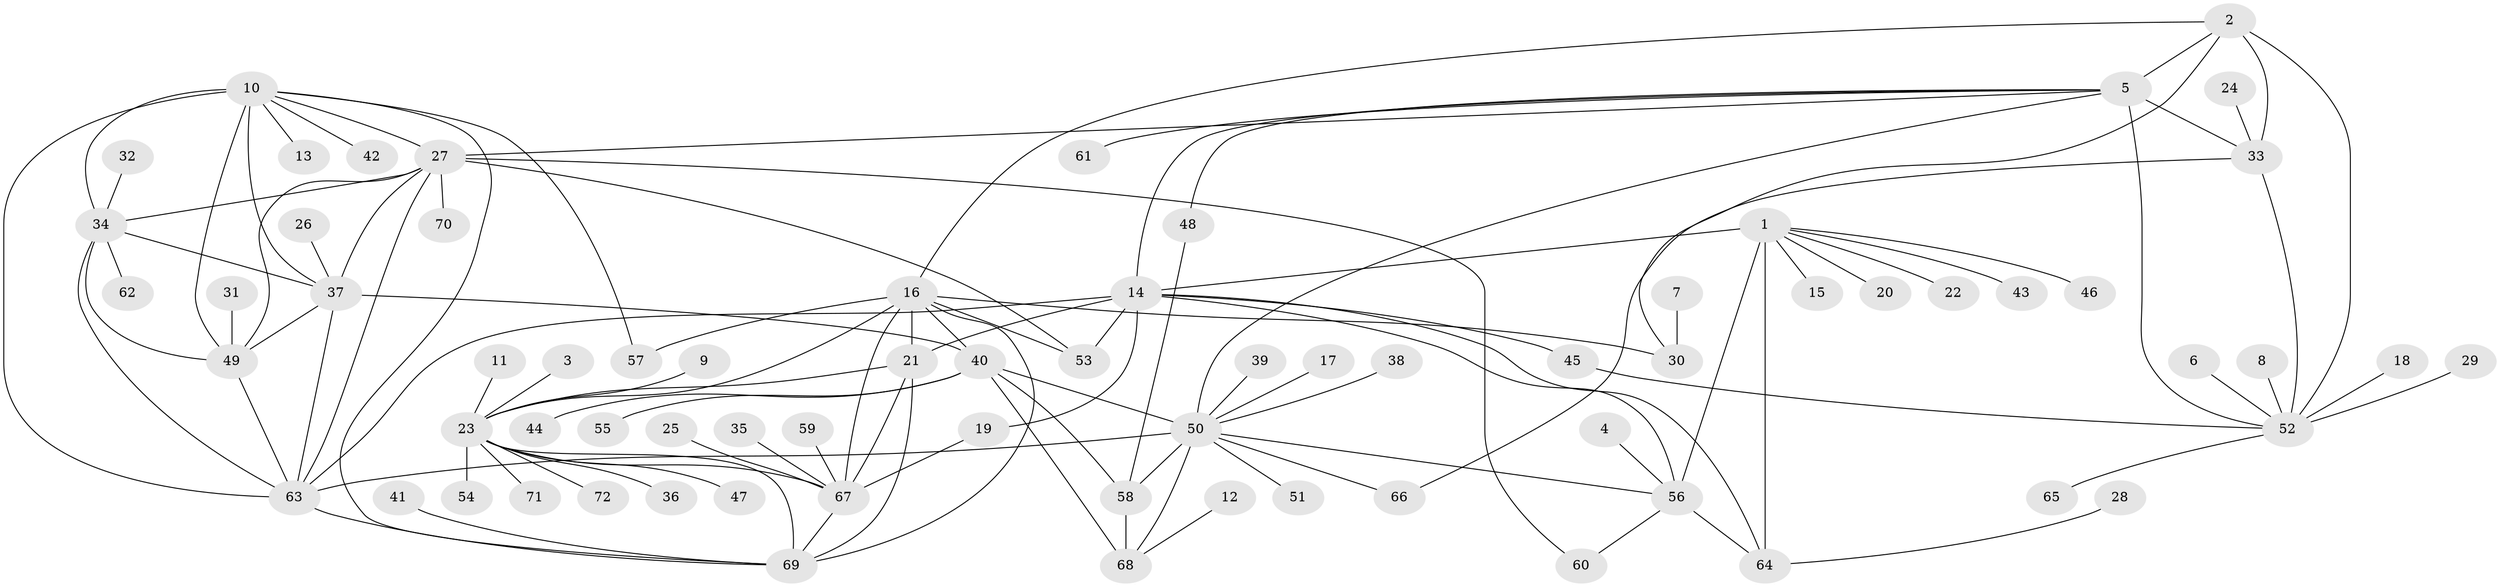 // original degree distribution, {8: 0.04195804195804196, 7: 0.027972027972027972, 12: 0.02097902097902098, 9: 0.055944055944055944, 10: 0.04895104895104895, 11: 0.027972027972027972, 14: 0.006993006993006993, 6: 0.013986013986013986, 2: 0.16083916083916083, 1: 0.5594405594405595, 5: 0.006993006993006993, 3: 0.02097902097902098, 4: 0.006993006993006993}
// Generated by graph-tools (version 1.1) at 2025/02/03/09/25 03:02:33]
// undirected, 72 vertices, 113 edges
graph export_dot {
graph [start="1"]
  node [color=gray90,style=filled];
  1;
  2;
  3;
  4;
  5;
  6;
  7;
  8;
  9;
  10;
  11;
  12;
  13;
  14;
  15;
  16;
  17;
  18;
  19;
  20;
  21;
  22;
  23;
  24;
  25;
  26;
  27;
  28;
  29;
  30;
  31;
  32;
  33;
  34;
  35;
  36;
  37;
  38;
  39;
  40;
  41;
  42;
  43;
  44;
  45;
  46;
  47;
  48;
  49;
  50;
  51;
  52;
  53;
  54;
  55;
  56;
  57;
  58;
  59;
  60;
  61;
  62;
  63;
  64;
  65;
  66;
  67;
  68;
  69;
  70;
  71;
  72;
  1 -- 14 [weight=4.0];
  1 -- 15 [weight=1.0];
  1 -- 20 [weight=1.0];
  1 -- 22 [weight=1.0];
  1 -- 43 [weight=1.0];
  1 -- 46 [weight=1.0];
  1 -- 56 [weight=4.0];
  1 -- 64 [weight=4.0];
  2 -- 5 [weight=2.0];
  2 -- 16 [weight=1.0];
  2 -- 30 [weight=1.0];
  2 -- 33 [weight=2.0];
  2 -- 52 [weight=2.0];
  3 -- 23 [weight=1.0];
  4 -- 56 [weight=1.0];
  5 -- 14 [weight=1.0];
  5 -- 27 [weight=1.0];
  5 -- 33 [weight=4.0];
  5 -- 48 [weight=1.0];
  5 -- 50 [weight=1.0];
  5 -- 52 [weight=4.0];
  5 -- 61 [weight=1.0];
  6 -- 52 [weight=1.0];
  7 -- 30 [weight=1.0];
  8 -- 52 [weight=1.0];
  9 -- 23 [weight=1.0];
  10 -- 13 [weight=1.0];
  10 -- 27 [weight=2.0];
  10 -- 34 [weight=2.0];
  10 -- 37 [weight=2.0];
  10 -- 42 [weight=1.0];
  10 -- 49 [weight=2.0];
  10 -- 57 [weight=1.0];
  10 -- 63 [weight=2.0];
  10 -- 69 [weight=1.0];
  11 -- 23 [weight=1.0];
  12 -- 68 [weight=1.0];
  14 -- 19 [weight=1.0];
  14 -- 21 [weight=1.0];
  14 -- 45 [weight=1.0];
  14 -- 53 [weight=1.0];
  14 -- 56 [weight=1.0];
  14 -- 63 [weight=1.0];
  14 -- 64 [weight=1.0];
  16 -- 21 [weight=2.0];
  16 -- 23 [weight=4.0];
  16 -- 30 [weight=1.0];
  16 -- 40 [weight=1.0];
  16 -- 53 [weight=1.0];
  16 -- 57 [weight=1.0];
  16 -- 67 [weight=2.0];
  16 -- 69 [weight=2.0];
  17 -- 50 [weight=1.0];
  18 -- 52 [weight=1.0];
  19 -- 67 [weight=1.0];
  21 -- 23 [weight=2.0];
  21 -- 67 [weight=1.0];
  21 -- 69 [weight=1.0];
  23 -- 36 [weight=1.0];
  23 -- 47 [weight=1.0];
  23 -- 54 [weight=1.0];
  23 -- 67 [weight=2.0];
  23 -- 69 [weight=2.0];
  23 -- 71 [weight=1.0];
  23 -- 72 [weight=1.0];
  24 -- 33 [weight=1.0];
  25 -- 67 [weight=1.0];
  26 -- 37 [weight=1.0];
  27 -- 34 [weight=1.0];
  27 -- 37 [weight=1.0];
  27 -- 49 [weight=1.0];
  27 -- 53 [weight=1.0];
  27 -- 60 [weight=1.0];
  27 -- 63 [weight=1.0];
  27 -- 70 [weight=1.0];
  28 -- 64 [weight=1.0];
  29 -- 52 [weight=1.0];
  31 -- 49 [weight=1.0];
  32 -- 34 [weight=1.0];
  33 -- 52 [weight=4.0];
  33 -- 66 [weight=1.0];
  34 -- 37 [weight=1.0];
  34 -- 49 [weight=1.0];
  34 -- 62 [weight=1.0];
  34 -- 63 [weight=1.0];
  35 -- 67 [weight=1.0];
  37 -- 40 [weight=1.0];
  37 -- 49 [weight=1.0];
  37 -- 63 [weight=1.0];
  38 -- 50 [weight=1.0];
  39 -- 50 [weight=1.0];
  40 -- 44 [weight=1.0];
  40 -- 50 [weight=4.0];
  40 -- 55 [weight=1.0];
  40 -- 58 [weight=2.0];
  40 -- 68 [weight=4.0];
  41 -- 69 [weight=1.0];
  45 -- 52 [weight=1.0];
  48 -- 58 [weight=1.0];
  49 -- 63 [weight=1.0];
  50 -- 51 [weight=1.0];
  50 -- 56 [weight=1.0];
  50 -- 58 [weight=2.0];
  50 -- 63 [weight=1.0];
  50 -- 66 [weight=1.0];
  50 -- 68 [weight=4.0];
  52 -- 65 [weight=1.0];
  56 -- 60 [weight=1.0];
  56 -- 64 [weight=1.0];
  58 -- 68 [weight=2.0];
  59 -- 67 [weight=1.0];
  63 -- 69 [weight=1.0];
  67 -- 69 [weight=1.0];
}
